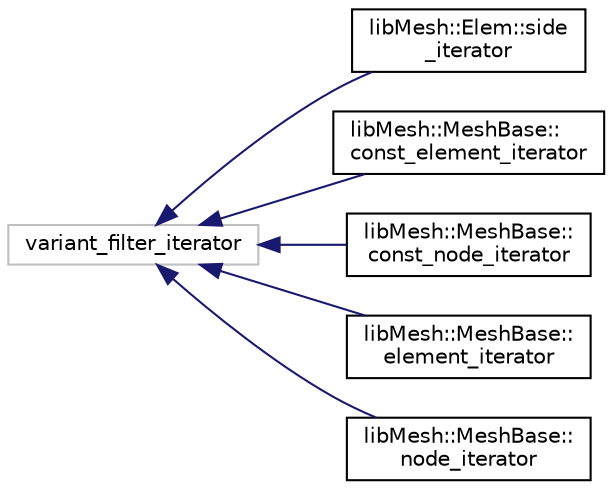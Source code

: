 digraph "Graphical Class Hierarchy"
{
  edge [fontname="Helvetica",fontsize="10",labelfontname="Helvetica",labelfontsize="10"];
  node [fontname="Helvetica",fontsize="10",shape=record];
  rankdir="LR";
  Node1 [label="variant_filter_iterator",height=0.2,width=0.4,color="grey75", fillcolor="white", style="filled"];
  Node1 -> Node2 [dir="back",color="midnightblue",fontsize="10",style="solid",fontname="Helvetica"];
  Node2 [label="libMesh::Elem::side\l_iterator",height=0.2,width=0.4,color="black", fillcolor="white", style="filled",URL="$structlibMesh_1_1Elem_1_1side__iterator.html"];
  Node1 -> Node3 [dir="back",color="midnightblue",fontsize="10",style="solid",fontname="Helvetica"];
  Node3 [label="libMesh::MeshBase::\lconst_element_iterator",height=0.2,width=0.4,color="black", fillcolor="white", style="filled",URL="$structlibMesh_1_1MeshBase_1_1const__element__iterator.html"];
  Node1 -> Node4 [dir="back",color="midnightblue",fontsize="10",style="solid",fontname="Helvetica"];
  Node4 [label="libMesh::MeshBase::\lconst_node_iterator",height=0.2,width=0.4,color="black", fillcolor="white", style="filled",URL="$structlibMesh_1_1MeshBase_1_1const__node__iterator.html"];
  Node1 -> Node5 [dir="back",color="midnightblue",fontsize="10",style="solid",fontname="Helvetica"];
  Node5 [label="libMesh::MeshBase::\lelement_iterator",height=0.2,width=0.4,color="black", fillcolor="white", style="filled",URL="$structlibMesh_1_1MeshBase_1_1element__iterator.html"];
  Node1 -> Node6 [dir="back",color="midnightblue",fontsize="10",style="solid",fontname="Helvetica"];
  Node6 [label="libMesh::MeshBase::\lnode_iterator",height=0.2,width=0.4,color="black", fillcolor="white", style="filled",URL="$structlibMesh_1_1MeshBase_1_1node__iterator.html"];
}
